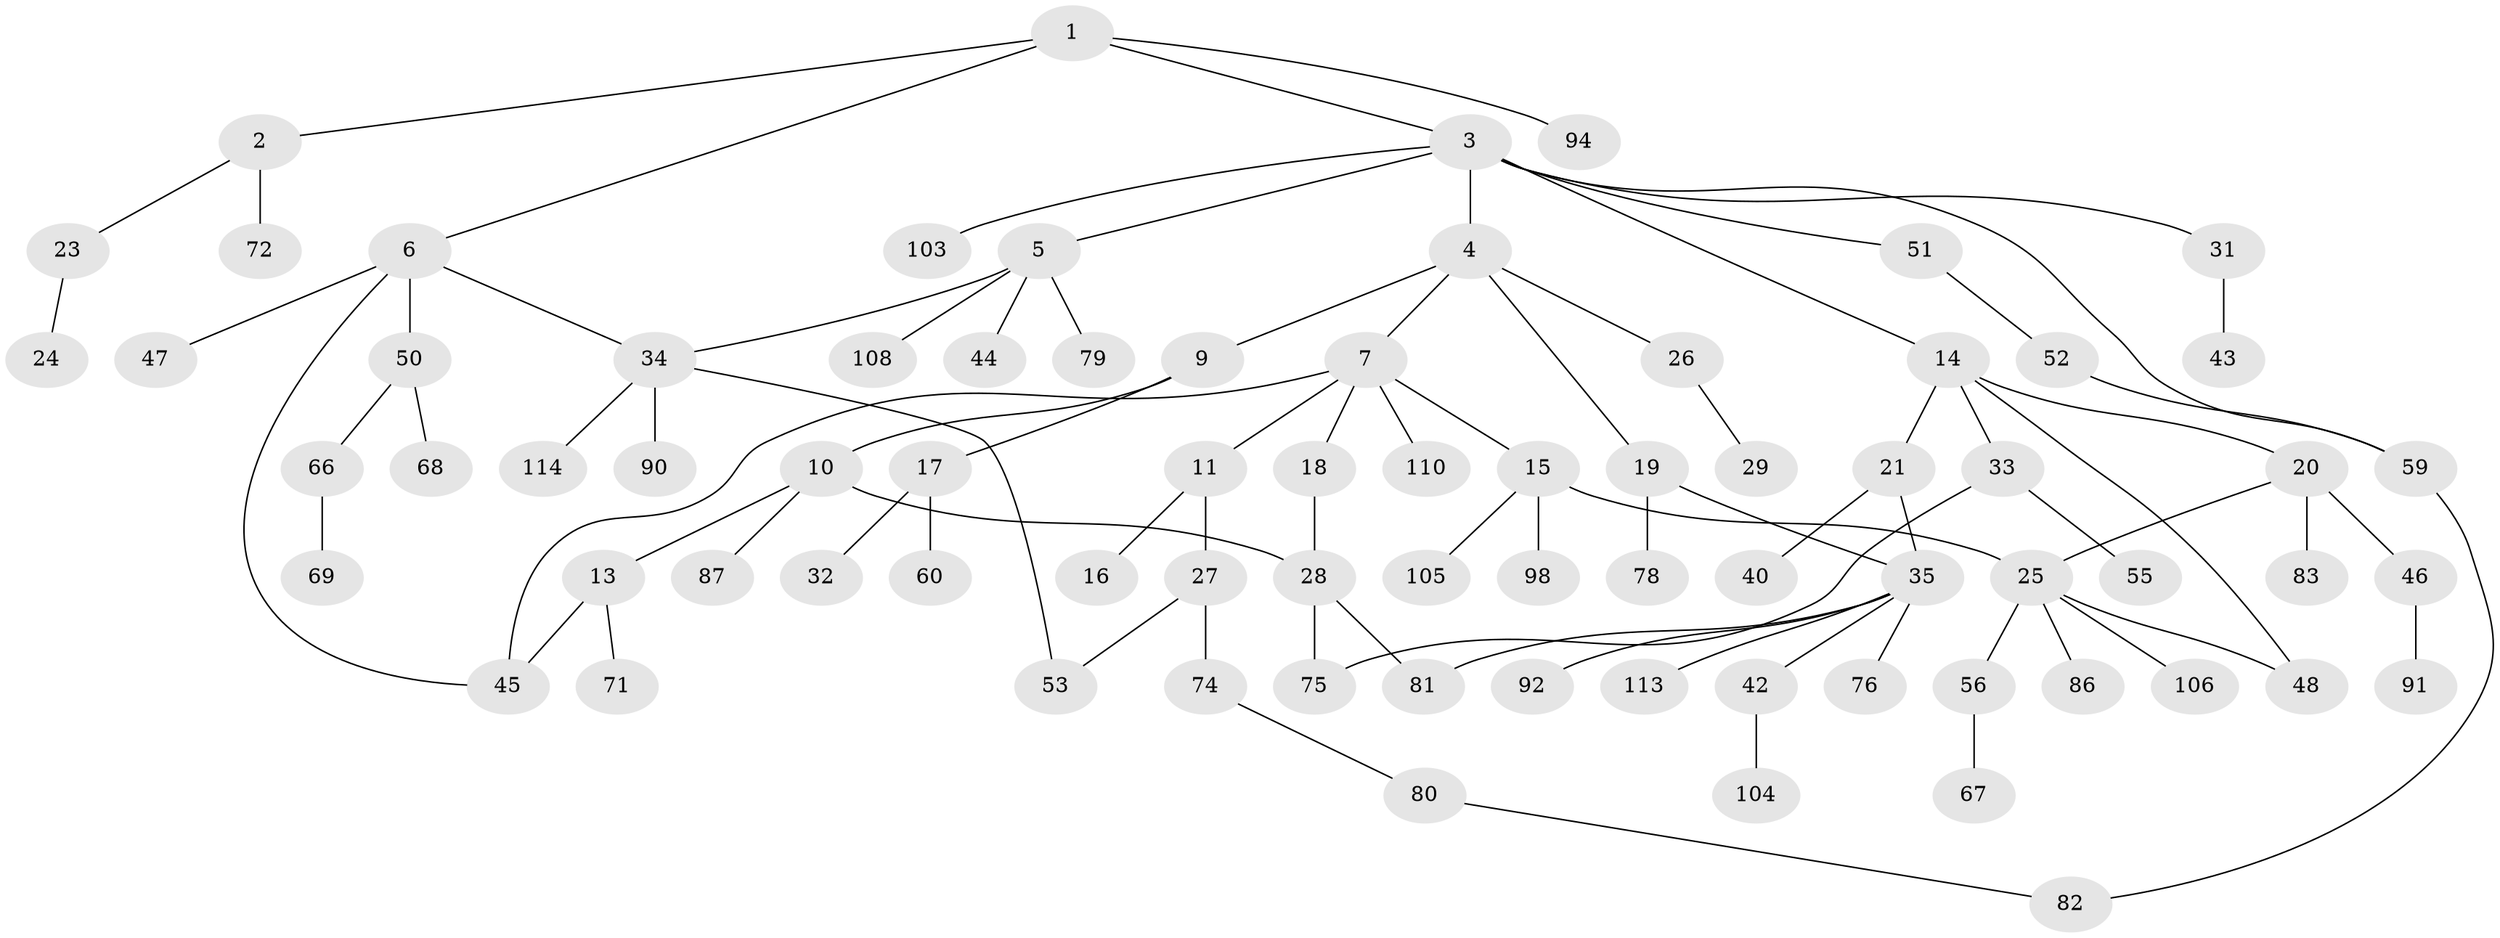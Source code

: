 // original degree distribution, {4: 0.12280701754385964, 3: 0.14035087719298245, 6: 0.017543859649122806, 5: 0.043859649122807015, 1: 0.39473684210526316, 2: 0.2807017543859649}
// Generated by graph-tools (version 1.1) at 2025/10/02/27/25 16:10:54]
// undirected, 77 vertices, 88 edges
graph export_dot {
graph [start="1"]
  node [color=gray90,style=filled];
  1;
  2 [super="+36"];
  3 [super="+8"];
  4 [super="+57"];
  5 [super="+41"];
  6 [super="+89"];
  7 [super="+12"];
  9;
  10 [super="+37"];
  11 [super="+22"];
  13 [super="+70"];
  14 [super="+39"];
  15 [super="+85"];
  16;
  17 [super="+38"];
  18 [super="+99"];
  19 [super="+73"];
  20;
  21 [super="+30"];
  23 [super="+96"];
  24 [super="+97"];
  25 [super="+63"];
  26;
  27 [super="+58"];
  28 [super="+62"];
  29;
  31;
  32;
  33;
  34 [super="+65"];
  35 [super="+49"];
  40;
  42 [super="+101"];
  43 [super="+109"];
  44;
  45;
  46 [super="+77"];
  47;
  48 [super="+61"];
  50 [super="+102"];
  51;
  52 [super="+112"];
  53 [super="+54"];
  55;
  56;
  59 [super="+64"];
  60;
  66;
  67 [super="+95"];
  68;
  69;
  71;
  72;
  74;
  75 [super="+84"];
  76;
  78;
  79;
  80;
  81 [super="+88"];
  82 [super="+111"];
  83 [super="+93"];
  86 [super="+107"];
  87;
  90;
  91 [super="+100"];
  92;
  94;
  98;
  103;
  104;
  105;
  106;
  108;
  110;
  113;
  114;
  1 -- 2;
  1 -- 3;
  1 -- 6;
  1 -- 94;
  2 -- 23;
  2 -- 72;
  3 -- 4;
  3 -- 5;
  3 -- 14;
  3 -- 103;
  3 -- 59;
  3 -- 51;
  3 -- 31;
  4 -- 7;
  4 -- 9;
  4 -- 19;
  4 -- 26;
  5 -- 44;
  5 -- 108;
  5 -- 79;
  5 -- 34;
  6 -- 34;
  6 -- 47;
  6 -- 50;
  6 -- 45;
  7 -- 11;
  7 -- 15;
  7 -- 18;
  7 -- 45;
  7 -- 110;
  9 -- 10;
  9 -- 17;
  10 -- 13;
  10 -- 28;
  10 -- 87;
  11 -- 16;
  11 -- 27;
  13 -- 45;
  13 -- 71;
  14 -- 20;
  14 -- 21;
  14 -- 33;
  14 -- 48;
  15 -- 98;
  15 -- 25;
  15 -- 105;
  17 -- 32;
  17 -- 60;
  18 -- 28;
  19 -- 35;
  19 -- 78;
  20 -- 25;
  20 -- 46;
  20 -- 83;
  21 -- 40;
  21 -- 35;
  23 -- 24;
  25 -- 56;
  25 -- 48;
  25 -- 86;
  25 -- 106;
  26 -- 29;
  27 -- 74;
  27 -- 53;
  28 -- 75;
  28 -- 81;
  31 -- 43;
  33 -- 55;
  33 -- 75;
  34 -- 53;
  34 -- 114;
  34 -- 90;
  35 -- 42;
  35 -- 81;
  35 -- 113;
  35 -- 76;
  35 -- 92;
  42 -- 104;
  46 -- 91;
  50 -- 66;
  50 -- 68;
  51 -- 52;
  52 -- 59;
  56 -- 67;
  59 -- 82;
  66 -- 69;
  74 -- 80;
  80 -- 82;
}
